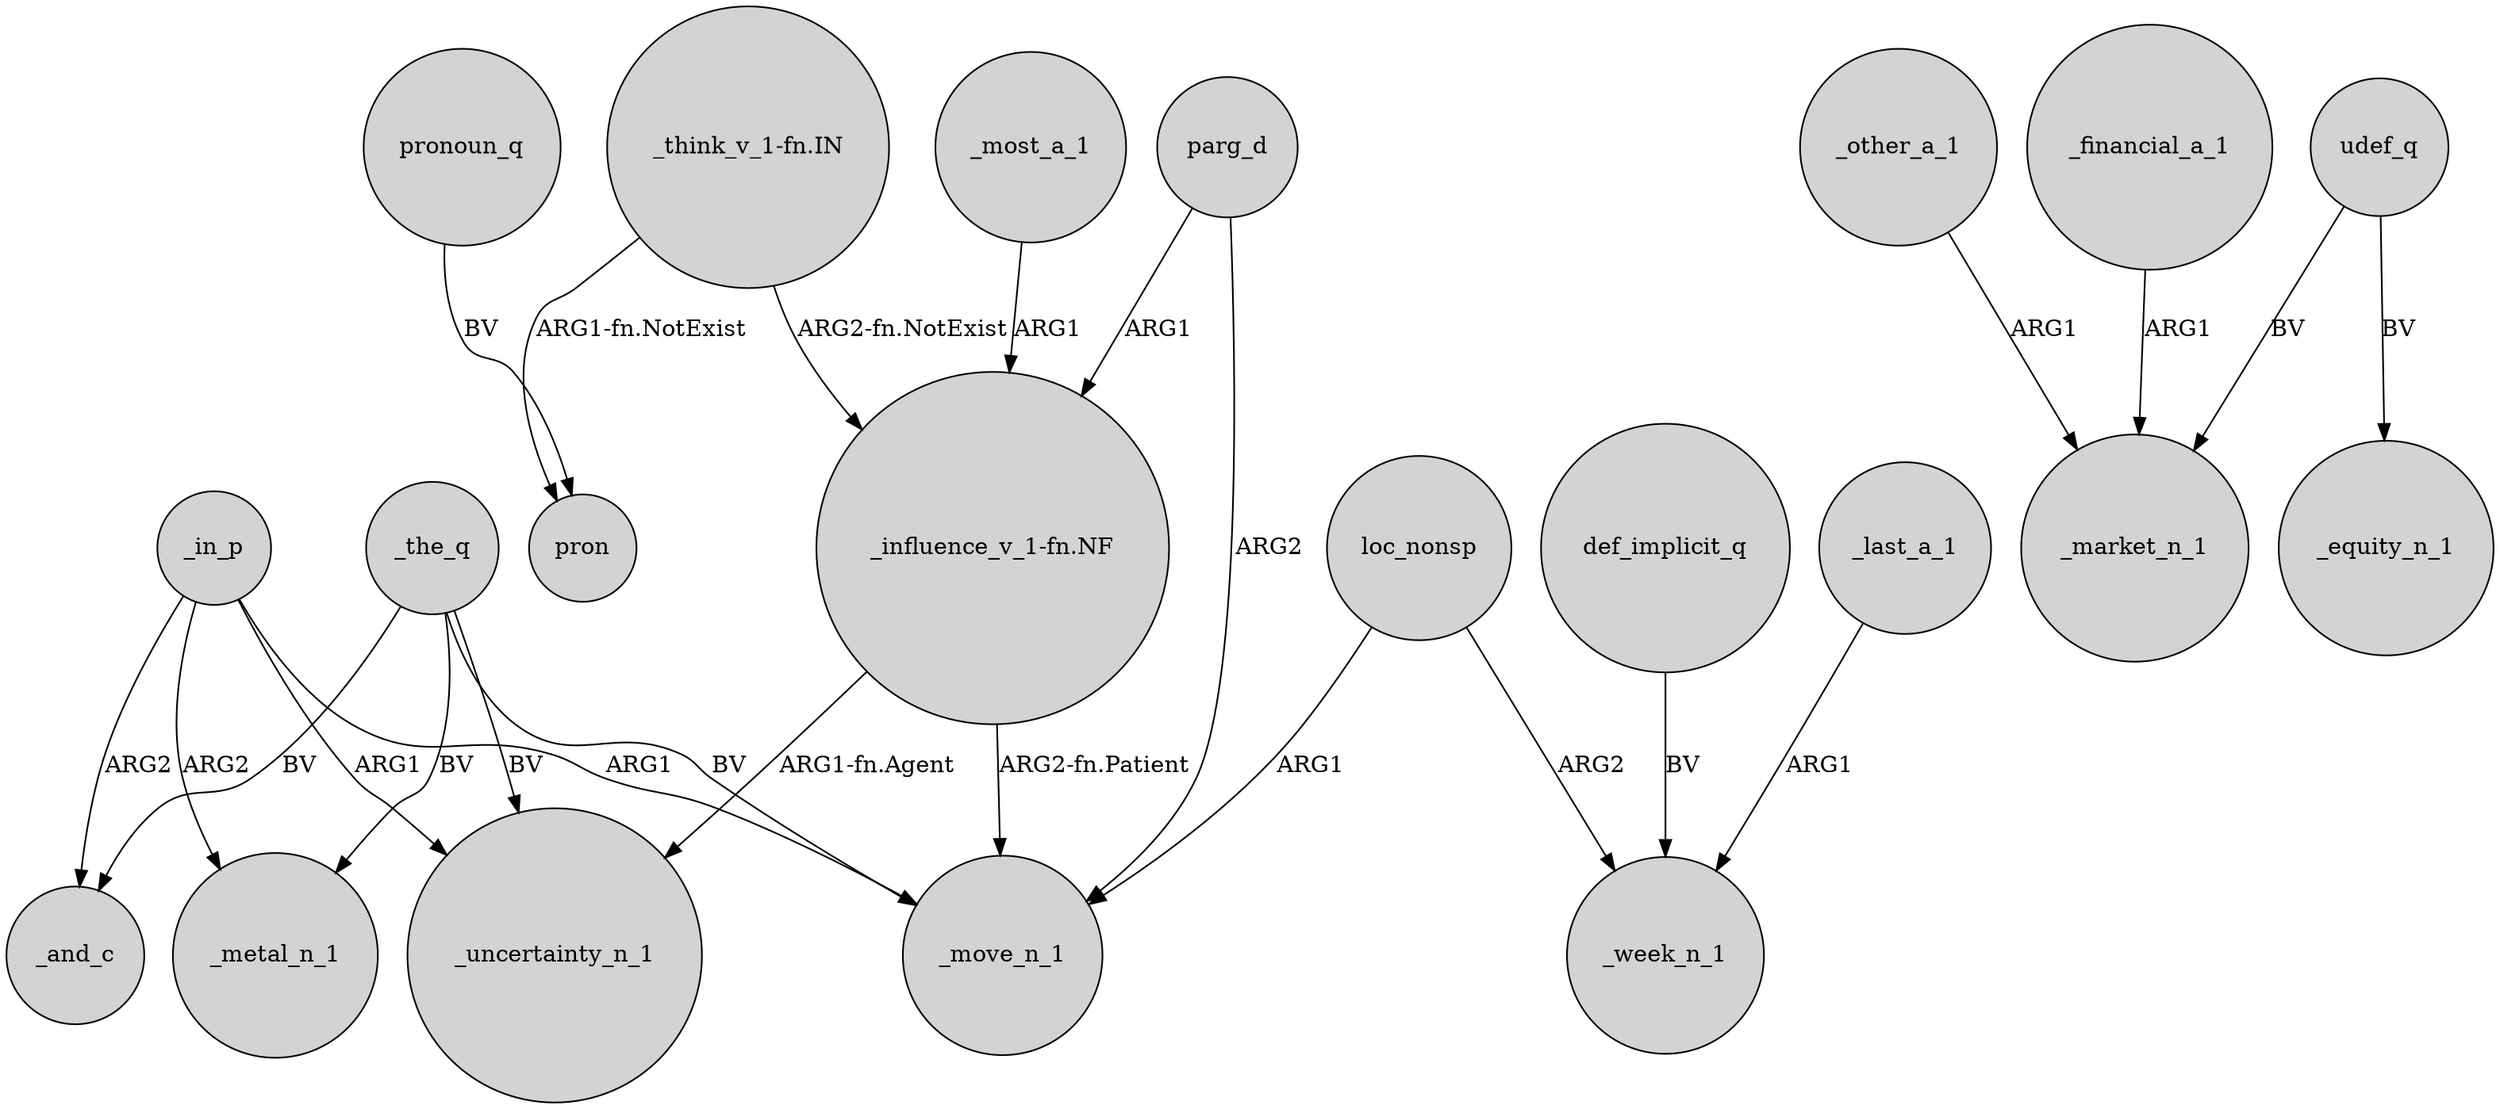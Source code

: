 digraph {
	node [shape=circle style=filled]
	_in_p -> _move_n_1 [label=ARG1]
	_the_q -> _and_c [label=BV]
	_other_a_1 -> _market_n_1 [label=ARG1]
	def_implicit_q -> _week_n_1 [label=BV]
	_the_q -> _uncertainty_n_1 [label=BV]
	"_think_v_1-fn.IN" -> pron [label="ARG1-fn.NotExist"]
	_most_a_1 -> "_influence_v_1-fn.NF" [label=ARG1]
	"_think_v_1-fn.IN" -> "_influence_v_1-fn.NF" [label="ARG2-fn.NotExist"]
	_in_p -> _metal_n_1 [label=ARG2]
	udef_q -> _market_n_1 [label=BV]
	_the_q -> _move_n_1 [label=BV]
	loc_nonsp -> _move_n_1 [label=ARG1]
	pronoun_q -> pron [label=BV]
	_financial_a_1 -> _market_n_1 [label=ARG1]
	loc_nonsp -> _week_n_1 [label=ARG2]
	udef_q -> _equity_n_1 [label=BV]
	"_influence_v_1-fn.NF" -> _move_n_1 [label="ARG2-fn.Patient"]
	_in_p -> _uncertainty_n_1 [label=ARG1]
	_last_a_1 -> _week_n_1 [label=ARG1]
	"_influence_v_1-fn.NF" -> _uncertainty_n_1 [label="ARG1-fn.Agent"]
	parg_d -> "_influence_v_1-fn.NF" [label=ARG1]
	parg_d -> _move_n_1 [label=ARG2]
	_in_p -> _and_c [label=ARG2]
	_the_q -> _metal_n_1 [label=BV]
}
